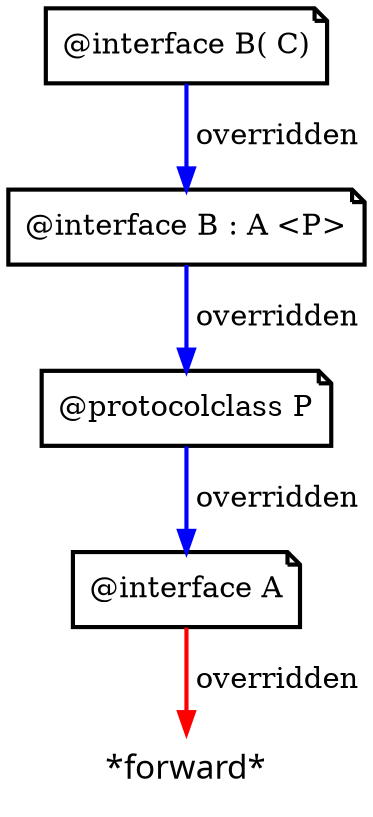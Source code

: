 digraph supreme {

   node [ shape="note", penwidth="2", fontsize="14" ]

   { rank="same" ; "A" }
   { rank="same" ; "B" }
   { rank="same" ; "P" }
   { rank="same" ; "B+C" }

   "A"   [ label="@interface A" ]
   "B"   [ label="@interface B : A <P>" ]
   "P"   [ label="@protocolclass P"]
   "B+C" [ label="@interface B( C)" ]

   "P"     -> "A" [ label=" overridden", penwidth="2" , color="blue" ]
   "B"     -> "P" [ label=" overridden", penwidth="2" , color="blue" ]
   "B+C"   -> "B" [ label=" overridden", penwidth="2" , color="blue" ]

   node [ shape="none", textcolor="red" fontname="Anonymous Pro", fontsize="16"]

   "A"     -> "*forward*" [ label=" overridden", color="red", penwidth="2"  ]
}
